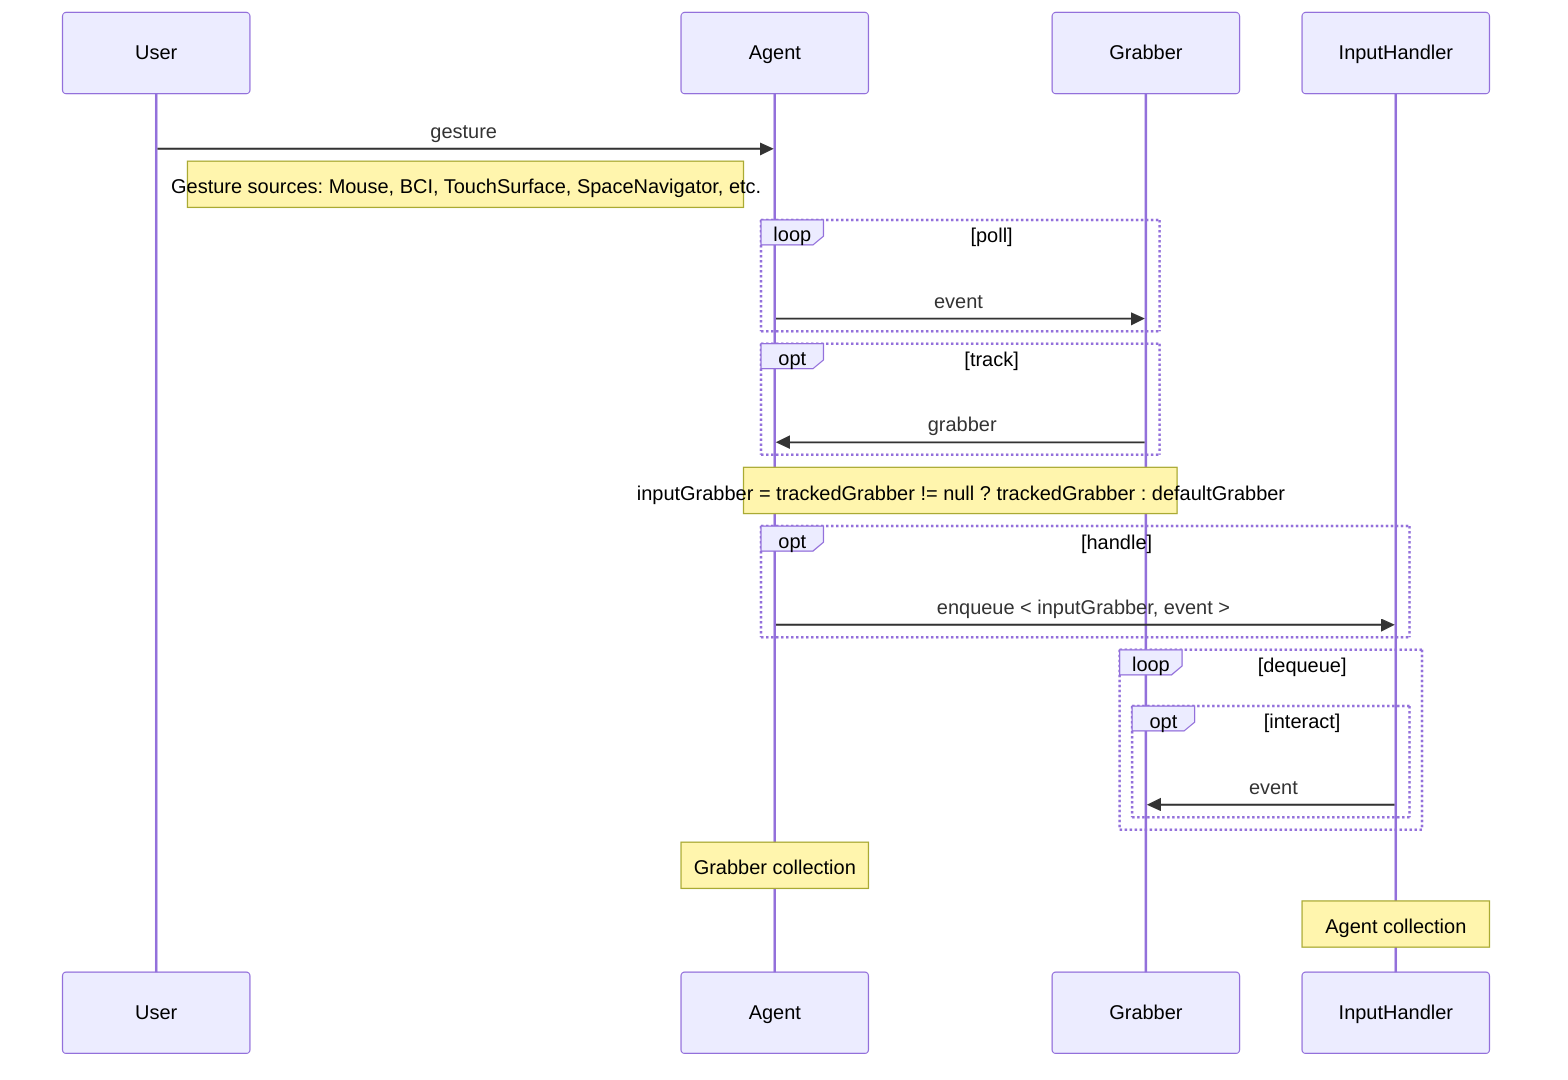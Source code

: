 sequenceDiagram
    User->>Agent: gesture
    Note right of User: Gesture sources: Mouse, BCI, TouchSurface, SpaceNavigator, etc.
    loop poll
        Agent->>Grabber: event
    end
    opt track
        Grabber->>Agent: grabber
    end
    Note over Agent,Grabber: inputGrabber = trackedGrabber != null ? trackedGrabber : defaultGrabber
    opt handle
        Agent->>InputHandler: enqueue < inputGrabber, event >
    end
    loop dequeue
      opt interact
          InputHandler->>Grabber: event
      end
    end
    Note over Agent: Grabber collection
    Note over InputHandler: Agent collection
